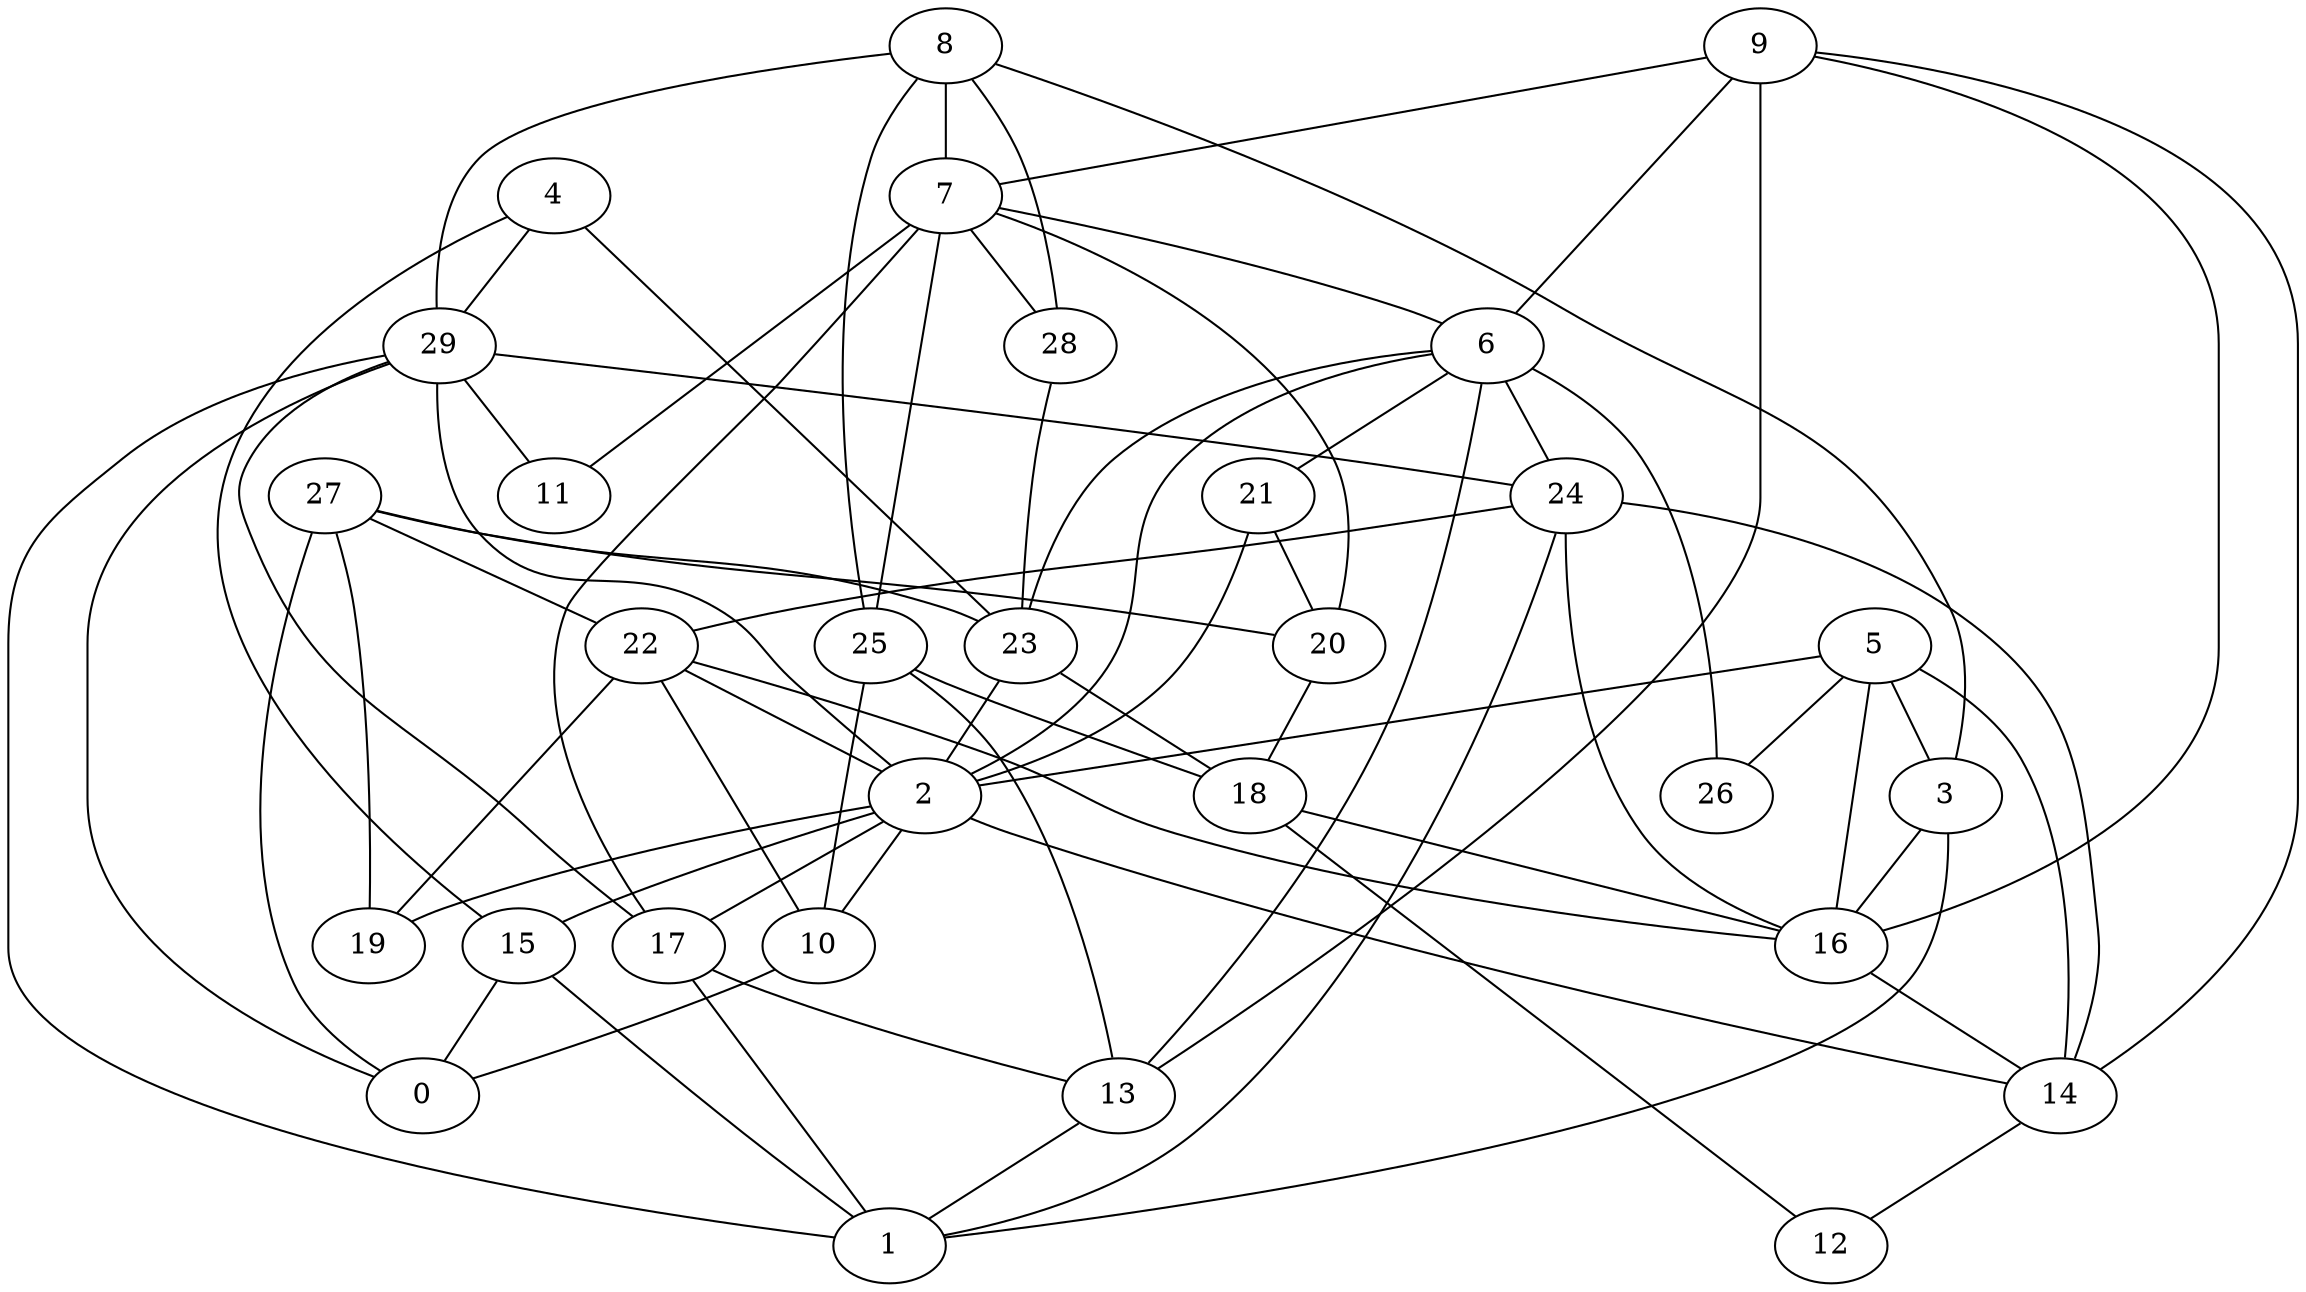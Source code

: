 digraph GG_graph {

subgraph G_graph {
edge [color = black]
"8" -> "7" [dir = none]
"8" -> "28" [dir = none]
"8" -> "25" [dir = none]
"8" -> "29" [dir = none]
"15" -> "0" [dir = none]
"29" -> "1" [dir = none]
"29" -> "0" [dir = none]
"29" -> "2" [dir = none]
"29" -> "11" [dir = none]
"29" -> "24" [dir = none]
"22" -> "2" [dir = none]
"22" -> "19" [dir = none]
"22" -> "16" [dir = none]
"9" -> "6" [dir = none]
"9" -> "7" [dir = none]
"9" -> "13" [dir = none]
"17" -> "1" [dir = none]
"17" -> "13" [dir = none]
"28" -> "23" [dir = none]
"6" -> "23" [dir = none]
"6" -> "13" [dir = none]
"6" -> "26" [dir = none]
"6" -> "21" [dir = none]
"3" -> "16" [dir = none]
"3" -> "1" [dir = none]
"24" -> "16" [dir = none]
"24" -> "22" [dir = none]
"24" -> "1" [dir = none]
"24" -> "14" [dir = none]
"27" -> "20" [dir = none]
"27" -> "19" [dir = none]
"27" -> "22" [dir = none]
"27" -> "23" [dir = none]
"27" -> "0" [dir = none]
"7" -> "17" [dir = none]
"7" -> "6" [dir = none]
"7" -> "20" [dir = none]
"7" -> "25" [dir = none]
"7" -> "11" [dir = none]
"10" -> "0" [dir = none]
"20" -> "18" [dir = none]
"23" -> "2" [dir = none]
"21" -> "2" [dir = none]
"18" -> "12" [dir = none]
"14" -> "12" [dir = none]
"5" -> "16" [dir = none]
"5" -> "26" [dir = none]
"5" -> "2" [dir = none]
"5" -> "14" [dir = none]
"4" -> "29" [dir = none]
"4" -> "23" [dir = none]
"2" -> "19" [dir = none]
"2" -> "17" [dir = none]
"2" -> "14" [dir = none]
"2" -> "10" [dir = none]
"2" -> "15" [dir = none]
"25" -> "18" [dir = none]
"25" -> "13" [dir = none]
"6" -> "2" [dir = none]
"9" -> "16" [dir = none]
"15" -> "1" [dir = none]
"21" -> "20" [dir = none]
"13" -> "1" [dir = none]
"29" -> "17" [dir = none]
"23" -> "18" [dir = none]
"5" -> "3" [dir = none]
"16" -> "14" [dir = none]
"4" -> "15" [dir = none]
"25" -> "10" [dir = none]
"8" -> "3" [dir = none]
"22" -> "10" [dir = none]
"18" -> "16" [dir = none]
"6" -> "24" [dir = none]
"7" -> "28" [dir = none]
"9" -> "14" [dir = none]
}

}
